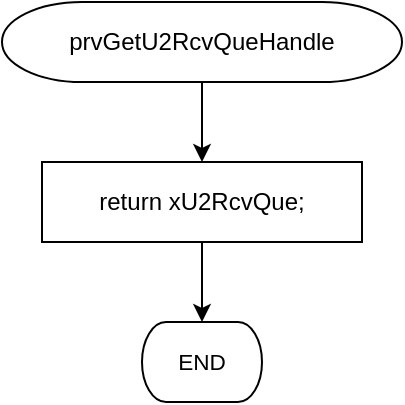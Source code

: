 <mxfile version="20.3.0" type="device" pages="10"><diagram id="DihmULHCBpicLScppFs8" name="prvGetU2RcvQueHandle"><mxGraphModel dx="1209" dy="844" grid="1" gridSize="10" guides="1" tooltips="1" connect="1" arrows="1" fold="1" page="1" pageScale="1" pageWidth="827" pageHeight="1169" math="0" shadow="0"><root><mxCell id="0"/><mxCell id="1" parent="0"/><UserObject label="&lt;div style=&quot;&quot;&gt;&lt;font style=&quot;direction: ltr; line-height: 120%; opacity: 1;&quot;&gt;prvGetU2RcvQueHandle&lt;br&gt;&lt;/font&gt;&lt;/div&gt;" tags="순서도" id="l3-aUZOKO3MtHcTNs_tE-1"><mxCell style="verticalAlign=middle;align=center;overflow=width;vsdxID=2;fillColor=#FFFFFF;gradientColor=none;shape=stencil(tVLLDsIgEPwajiQIMfFe638Qu22JCM2Ctv69kK0Rm9qDibeZndkXC1NV6PUATIoQ0V9gNE3smToyKY3rAU1MiKmaqar1CB36m2uIDzo7M7r6e64wUZ4UOUWKB9GdIH4irzWu8B42vRrPScNFXZzN+5mvl3qJXE8mcPRRR+Pdh2Y1dsBTE95a3c0TkBRGgKEIb6wg1/r+ssCXd/vLCgm8z9caa+n6pb48dwrRV1H1Ew==);strokeColor=#000000;spacingTop=-1;spacingBottom=-1;spacingLeft=-1;spacingRight=-1;points=[[0.5,1,0],[0.5,0,0],[0,0.5,0],[1,0.5,0]];labelBackgroundColor=none;rounded=0;html=1;whiteSpace=wrap;strokeWidth=1;fontStyle=0" vertex="1" parent="1"><mxGeometry x="320" y="230" width="200" height="40" as="geometry"/></mxCell></UserObject><mxCell id="l3-aUZOKO3MtHcTNs_tE-2" value="return xU2RcvQue;" style="rounded=0;whiteSpace=wrap;html=1;strokeWidth=1;fontStyle=0;fillColor=none;strokeColor=#000000;" vertex="1" parent="1"><mxGeometry x="340" y="310" width="160" height="40" as="geometry"/></mxCell><UserObject label="&lt;div style=&quot;font-size: 1px&quot;&gt;&lt;font style=&quot;font-size:11.29px;font-family:Arial;color:#000000;direction:ltr;letter-spacing:0px;line-height:120%;opacity:1&quot;&gt;END&lt;br&gt;&lt;/font&gt;&lt;/div&gt;" tags="순서도" id="l3-aUZOKO3MtHcTNs_tE-3"><mxCell style="verticalAlign=middle;align=center;overflow=width;vsdxID=77;fillColor=#FFFFFF;gradientColor=none;shape=stencil(tVLLDsIgEPwajiQIMfFe638Qu22JCM2Ctv69kK0Rm9qDibeZndkXC1NV6PUATIoQ0V9gNE3smToyKY3rAU1MiKmaqar1CB36m2uIDzo7M7r6e64wUZ4UOUWKB9GdIH4irzWu8B42vRrPScNFXZzN+5mvl3qJXE8mcPRRR+Pdh2Y1dsBTE95a3c0TkBRGgKEIb6wg1/r+ssCXd/vLCgm8z9caa+n6pb48dwrRV1H1Ew==);strokeColor=#000000;spacingTop=-1;spacingBottom=-1;spacingLeft=-1;spacingRight=-1;points=[[0.5,1,0],[0.5,0,0],[0,0.5,0],[1,0.5,0]];labelBackgroundColor=none;rounded=0;html=1;whiteSpace=wrap;strokeWidth=1;fontStyle=0" vertex="1" parent="1"><mxGeometry x="390" y="390" width="60" height="40" as="geometry"/></mxCell></UserObject><mxCell id="l3-aUZOKO3MtHcTNs_tE-4" value="" style="endArrow=classic;html=1;rounded=0;exitX=0.5;exitY=1;exitDx=0;exitDy=0;exitPerimeter=0;entryX=0.5;entryY=0;entryDx=0;entryDy=0;" edge="1" parent="1" source="l3-aUZOKO3MtHcTNs_tE-1" target="l3-aUZOKO3MtHcTNs_tE-2"><mxGeometry width="50" height="50" relative="1" as="geometry"><mxPoint x="420" y="280" as="sourcePoint"/><mxPoint x="420" y="310" as="targetPoint"/></mxGeometry></mxCell><mxCell id="l3-aUZOKO3MtHcTNs_tE-5" value="" style="endArrow=classic;html=1;rounded=0;exitX=0.5;exitY=1;exitDx=0;exitDy=0;entryX=0.5;entryY=0;entryDx=0;entryDy=0;entryPerimeter=0;" edge="1" parent="1" source="l3-aUZOKO3MtHcTNs_tE-2" target="l3-aUZOKO3MtHcTNs_tE-3"><mxGeometry width="50" height="50" relative="1" as="geometry"><mxPoint x="420" y="350" as="sourcePoint"/><mxPoint x="400" y="390" as="targetPoint"/></mxGeometry></mxCell></root></mxGraphModel></diagram><diagram name="prvGetU2SndQueHandle" id="IRgH5m8UBb4Hn2koepXe"><mxGraphModel dx="1209" dy="844" grid="1" gridSize="10" guides="1" tooltips="1" connect="1" arrows="1" fold="1" page="1" pageScale="1" pageWidth="827" pageHeight="1169" math="0" shadow="0"><root><mxCell id="Eu6Lrwahvgs-22QtGga5-0"/><mxCell id="Eu6Lrwahvgs-22QtGga5-1" parent="Eu6Lrwahvgs-22QtGga5-0"/><UserObject label="&lt;div style=&quot;&quot;&gt;&lt;font style=&quot;direction: ltr; line-height: 120%; opacity: 1;&quot;&gt;prvGetU2SndQueHandle&lt;br&gt;&lt;/font&gt;&lt;/div&gt;" tags="순서도" id="Eu6Lrwahvgs-22QtGga5-2"><mxCell style="verticalAlign=middle;align=center;overflow=width;vsdxID=2;fillColor=#FFFFFF;gradientColor=none;shape=stencil(tVLLDsIgEPwajiQIMfFe638Qu22JCM2Ctv69kK0Rm9qDibeZndkXC1NV6PUATIoQ0V9gNE3smToyKY3rAU1MiKmaqar1CB36m2uIDzo7M7r6e64wUZ4UOUWKB9GdIH4irzWu8B42vRrPScNFXZzN+5mvl3qJXE8mcPRRR+Pdh2Y1dsBTE95a3c0TkBRGgKEIb6wg1/r+ssCXd/vLCgm8z9caa+n6pb48dwrRV1H1Ew==);strokeColor=#000000;spacingTop=-1;spacingBottom=-1;spacingLeft=-1;spacingRight=-1;points=[[0.5,1,0],[0.5,0,0],[0,0.5,0],[1,0.5,0]];labelBackgroundColor=none;rounded=0;html=1;whiteSpace=wrap;strokeWidth=1;fontStyle=0" vertex="1" parent="Eu6Lrwahvgs-22QtGga5-1"><mxGeometry x="320" y="230" width="200" height="40" as="geometry"/></mxCell></UserObject><mxCell id="Eu6Lrwahvgs-22QtGga5-3" value="return xU2SndQue;" style="rounded=0;whiteSpace=wrap;html=1;strokeWidth=1;fontStyle=0;fillColor=none;strokeColor=#000000;" vertex="1" parent="Eu6Lrwahvgs-22QtGga5-1"><mxGeometry x="340" y="310" width="160" height="40" as="geometry"/></mxCell><UserObject label="&lt;div style=&quot;font-size: 1px&quot;&gt;&lt;font style=&quot;font-size:11.29px;font-family:Arial;color:#000000;direction:ltr;letter-spacing:0px;line-height:120%;opacity:1&quot;&gt;END&lt;br&gt;&lt;/font&gt;&lt;/div&gt;" tags="순서도" id="Eu6Lrwahvgs-22QtGga5-4"><mxCell style="verticalAlign=middle;align=center;overflow=width;vsdxID=77;fillColor=#FFFFFF;gradientColor=none;shape=stencil(tVLLDsIgEPwajiQIMfFe638Qu22JCM2Ctv69kK0Rm9qDibeZndkXC1NV6PUATIoQ0V9gNE3smToyKY3rAU1MiKmaqar1CB36m2uIDzo7M7r6e64wUZ4UOUWKB9GdIH4irzWu8B42vRrPScNFXZzN+5mvl3qJXE8mcPRRR+Pdh2Y1dsBTE95a3c0TkBRGgKEIb6wg1/r+ssCXd/vLCgm8z9caa+n6pb48dwrRV1H1Ew==);strokeColor=#000000;spacingTop=-1;spacingBottom=-1;spacingLeft=-1;spacingRight=-1;points=[[0.5,1,0],[0.5,0,0],[0,0.5,0],[1,0.5,0]];labelBackgroundColor=none;rounded=0;html=1;whiteSpace=wrap;strokeWidth=1;fontStyle=0" vertex="1" parent="Eu6Lrwahvgs-22QtGga5-1"><mxGeometry x="390" y="390" width="60" height="40" as="geometry"/></mxCell></UserObject><mxCell id="Eu6Lrwahvgs-22QtGga5-5" value="" style="endArrow=classic;html=1;rounded=0;exitX=0.5;exitY=1;exitDx=0;exitDy=0;exitPerimeter=0;entryX=0.5;entryY=0;entryDx=0;entryDy=0;" edge="1" parent="Eu6Lrwahvgs-22QtGga5-1" source="Eu6Lrwahvgs-22QtGga5-2" target="Eu6Lrwahvgs-22QtGga5-3"><mxGeometry width="50" height="50" relative="1" as="geometry"><mxPoint x="420" y="280" as="sourcePoint"/><mxPoint x="420" y="310" as="targetPoint"/></mxGeometry></mxCell><mxCell id="Eu6Lrwahvgs-22QtGga5-6" value="" style="endArrow=classic;html=1;rounded=0;exitX=0.5;exitY=1;exitDx=0;exitDy=0;entryX=0.5;entryY=0;entryDx=0;entryDy=0;entryPerimeter=0;" edge="1" parent="Eu6Lrwahvgs-22QtGga5-1" source="Eu6Lrwahvgs-22QtGga5-3" target="Eu6Lrwahvgs-22QtGga5-4"><mxGeometry width="50" height="50" relative="1" as="geometry"><mxPoint x="420" y="350" as="sourcePoint"/><mxPoint x="400" y="390" as="targetPoint"/></mxGeometry></mxCell></root></mxGraphModel></diagram><diagram id="S1X2BxjfVTaVpkGdLv_g" name="UART2_Receive_IT_DMA"><mxGraphModel dx="1209" dy="844" grid="1" gridSize="10" guides="1" tooltips="1" connect="1" arrows="1" fold="1" page="1" pageScale="1" pageWidth="827" pageHeight="1169" math="0" shadow="0"><root><mxCell id="0"/><mxCell id="1" parent="0"/><UserObject label="&lt;div style=&quot;&quot;&gt;&lt;font style=&quot;direction: ltr; line-height: 120%; opacity: 1;&quot;&gt;UART2_Receive_IT_DMA&lt;br&gt;&lt;/font&gt;&lt;/div&gt;" tags="순서도" id="cduQFyLM5Npc-wo5JRjx-1"><mxCell style="verticalAlign=middle;align=center;overflow=width;vsdxID=2;fillColor=#FFFFFF;gradientColor=none;shape=stencil(tVLLDsIgEPwajiQIMfFe638Qu22JCM2Ctv69kK0Rm9qDibeZndkXC1NV6PUATIoQ0V9gNE3smToyKY3rAU1MiKmaqar1CB36m2uIDzo7M7r6e64wUZ4UOUWKB9GdIH4irzWu8B42vRrPScNFXZzN+5mvl3qJXE8mcPRRR+Pdh2Y1dsBTE95a3c0TkBRGgKEIb6wg1/r+ssCXd/vLCgm8z9caa+n6pb48dwrRV1H1Ew==);strokeColor=#000000;spacingTop=-1;spacingBottom=-1;spacingLeft=-1;spacingRight=-1;points=[[0.5,1,0],[0.5,0,0],[0,0.5,0],[1,0.5,0]];labelBackgroundColor=none;rounded=0;html=1;whiteSpace=wrap;strokeWidth=1;fontStyle=0" vertex="1" parent="1"><mxGeometry x="400" y="340" width="200" height="40" as="geometry"/></mxCell></UserObject><mxCell id="cduQFyLM5Npc-wo5JRjx-2" value="return HAL_UART_Receive_DMA(&amp;amp;huart2, aucDMA_U2Rx, dMax_U2_Size);" style="rounded=0;whiteSpace=wrap;html=1;strokeWidth=1;fontStyle=0;fillColor=none;strokeColor=#000000;" vertex="1" parent="1"><mxGeometry x="340" y="420" width="320" height="60" as="geometry"/></mxCell><UserObject label="&lt;div style=&quot;font-size: 1px&quot;&gt;&lt;font style=&quot;font-size:11.29px;font-family:Arial;color:#000000;direction:ltr;letter-spacing:0px;line-height:120%;opacity:1&quot;&gt;END&lt;br&gt;&lt;/font&gt;&lt;/div&gt;" tags="순서도" id="cduQFyLM5Npc-wo5JRjx-3"><mxCell style="verticalAlign=middle;align=center;overflow=width;vsdxID=77;fillColor=#FFFFFF;gradientColor=none;shape=stencil(tVLLDsIgEPwajiQIMfFe638Qu22JCM2Ctv69kK0Rm9qDibeZndkXC1NV6PUATIoQ0V9gNE3smToyKY3rAU1MiKmaqar1CB36m2uIDzo7M7r6e64wUZ4UOUWKB9GdIH4irzWu8B42vRrPScNFXZzN+5mvl3qJXE8mcPRRR+Pdh2Y1dsBTE95a3c0TkBRGgKEIb6wg1/r+ssCXd/vLCgm8z9caa+n6pb48dwrRV1H1Ew==);strokeColor=#000000;spacingTop=-1;spacingBottom=-1;spacingLeft=-1;spacingRight=-1;points=[[0.5,1,0],[0.5,0,0],[0,0.5,0],[1,0.5,0]];labelBackgroundColor=none;rounded=0;html=1;whiteSpace=wrap;strokeWidth=1;fontStyle=0" vertex="1" parent="1"><mxGeometry x="470" y="530" width="60" height="40" as="geometry"/></mxCell></UserObject><mxCell id="cduQFyLM5Npc-wo5JRjx-4" value="" style="endArrow=classic;html=1;rounded=0;exitX=0.5;exitY=1;exitDx=0;exitDy=0;exitPerimeter=0;entryX=0.5;entryY=0;entryDx=0;entryDy=0;" edge="1" parent="1" source="cduQFyLM5Npc-wo5JRjx-1" target="cduQFyLM5Npc-wo5JRjx-2"><mxGeometry width="50" height="50" relative="1" as="geometry"><mxPoint x="500" y="390" as="sourcePoint"/><mxPoint x="500" y="420" as="targetPoint"/></mxGeometry></mxCell><mxCell id="cduQFyLM5Npc-wo5JRjx-5" value="" style="endArrow=classic;html=1;rounded=0;exitX=0.5;exitY=1;exitDx=0;exitDy=0;entryX=0.5;entryY=0;entryDx=0;entryDy=0;entryPerimeter=0;" edge="1" parent="1" source="cduQFyLM5Npc-wo5JRjx-2" target="cduQFyLM5Npc-wo5JRjx-3"><mxGeometry width="50" height="50" relative="1" as="geometry"><mxPoint x="500" y="480" as="sourcePoint"/><mxPoint x="480" y="520" as="targetPoint"/></mxGeometry></mxCell></root></mxGraphModel></diagram><diagram id="gvCOYxCAyaNugiXB1Jka" name="vU2_Rcv_QueInit"><mxGraphModel dx="1209" dy="844" grid="1" gridSize="10" guides="1" tooltips="1" connect="1" arrows="1" fold="1" page="1" pageScale="1" pageWidth="827" pageHeight="1169" math="0" shadow="0"><root><mxCell id="0"/><mxCell id="1" parent="0"/><UserObject label="&lt;div style=&quot;&quot;&gt;&lt;font style=&quot;direction: ltr; line-height: 120%; opacity: 1;&quot;&gt;vU2_Rcv_QueInit&lt;br&gt;&lt;/font&gt;&lt;/div&gt;" tags="순서도" id="nDrqqneNuKLgjhNRoHFY-1"><mxCell style="verticalAlign=middle;align=center;overflow=width;vsdxID=2;fillColor=#FFFFFF;gradientColor=none;shape=stencil(tVLLDsIgEPwajiQIMfFe638Qu22JCM2Ctv69kK0Rm9qDibeZndkXC1NV6PUATIoQ0V9gNE3smToyKY3rAU1MiKmaqar1CB36m2uIDzo7M7r6e64wUZ4UOUWKB9GdIH4irzWu8B42vRrPScNFXZzN+5mvl3qJXE8mcPRRR+Pdh2Y1dsBTE95a3c0TkBRGgKEIb6wg1/r+ssCXd/vLCgm8z9caa+n6pb48dwrRV1H1Ew==);strokeColor=#000000;spacingTop=-1;spacingBottom=-1;spacingLeft=-1;spacingRight=-1;points=[[0.5,1,0],[0.5,0,0],[0,0.5,0],[1,0.5,0]];labelBackgroundColor=none;rounded=0;html=1;whiteSpace=wrap;strokeWidth=1;fontStyle=0" vertex="1" parent="1"><mxGeometry x="410" y="250" width="160" height="40" as="geometry"/></mxCell></UserObject><mxCell id="nDrqqneNuKLgjhNRoHFY-2" value="portBaseType xStatus;" style="rounded=0;whiteSpace=wrap;html=1;strokeWidth=1;fontStyle=0;fillColor=#FFFFFF;strokeColor=#000000;" vertex="1" parent="1"><mxGeometry x="430" y="330" width="120" height="40" as="geometry"/></mxCell><mxCell id="nDrqqneNuKLgjhNRoHFY-3" value="xStatus = xQueueCreate(&#10;acU2RcvQueueBuffer,&#10;U2RcvQUEUE_BUFFER_LEN,&#10;U2RcvQUEUE_LENGTH,&#10;U2RcvQUEUE_ITEM_SIZE,&#10;&amp;xU2RcvQue);" style="rounded=0;whiteSpace=wrap;html=1;strokeWidth=1;fontStyle=0;fillColor=none;strokeColor=#000000;" vertex="1" parent="1"><mxGeometry x="390" y="410" width="200" height="100" as="geometry"/></mxCell><mxCell id="nDrqqneNuKLgjhNRoHFY-4" value="configQUEUE_REGISTRY_SIZE &gt; 0 ?" style="rhombus;whiteSpace=wrap;html=1;fillColor=#FFFFFF;strokeColor=#000000;strokeWidth=1;fontStyle=0;" vertex="1" parent="1"><mxGeometry x="360" y="550" width="260" height="80" as="geometry"/></mxCell><mxCell id="nDrqqneNuKLgjhNRoHFY-5" value="vQueueAddToRegistry(&lt;br&gt;xU2RcvQue,&quot;USART2 Receive&quot;);" style="rounded=0;whiteSpace=wrap;html=1;strokeWidth=1;fontStyle=0;fillColor=none;strokeColor=#000000;" vertex="1" parent="1"><mxGeometry x="670" y="630" width="190" height="60" as="geometry"/></mxCell><mxCell id="nDrqqneNuKLgjhNRoHFY-6" value="xStatus != pdPASS ?" style="rhombus;whiteSpace=wrap;html=1;fillColor=#FFFFFF;strokeColor=#000000;strokeWidth=1;fontStyle=0;" vertex="1" parent="1"><mxGeometry x="410" y="700" width="160" height="60" as="geometry"/></mxCell><mxCell id="nDrqqneNuKLgjhNRoHFY-7" value="DBG_PRINTF_ERROR(&#10;&quot;Error vU2_Rcv_QueInit \r\n&quot;);" style="rounded=0;whiteSpace=wrap;html=1;strokeWidth=1;fontStyle=0;fillColor=none;strokeColor=#000000;" vertex="1" parent="1"><mxGeometry x="200" y="780" width="160" height="60" as="geometry"/></mxCell><UserObject label="&lt;div style=&quot;font-size: 1px&quot;&gt;&lt;font style=&quot;font-size:11.29px;font-family:Arial;color:#000000;direction:ltr;letter-spacing:0px;line-height:120%;opacity:1&quot;&gt;END&lt;br&gt;&lt;/font&gt;&lt;/div&gt;" tags="순서도" id="nDrqqneNuKLgjhNRoHFY-8"><mxCell style="verticalAlign=middle;align=center;overflow=width;vsdxID=77;fillColor=#FFFFFF;gradientColor=none;shape=stencil(tVLLDsIgEPwajiQIMfFe638Qu22JCM2Ctv69kK0Rm9qDibeZndkXC1NV6PUATIoQ0V9gNE3smToyKY3rAU1MiKmaqar1CB36m2uIDzo7M7r6e64wUZ4UOUWKB9GdIH4irzWu8B42vRrPScNFXZzN+5mvl3qJXE8mcPRRR+Pdh2Y1dsBTE95a3c0TkBRGgKEIb6wg1/r+ssCXd/vLCgm8z9caa+n6pb48dwrRV1H1Ew==);strokeColor=#000000;spacingTop=-1;spacingBottom=-1;spacingLeft=-1;spacingRight=-1;points=[[0.5,1,0],[0.5,0,0],[0,0.5,0],[1,0.5,0]];labelBackgroundColor=none;rounded=0;html=1;whiteSpace=wrap;strokeWidth=1;fontStyle=0" vertex="1" parent="1"><mxGeometry x="460" y="860" width="60" height="40" as="geometry"/></mxCell></UserObject><mxCell id="nDrqqneNuKLgjhNRoHFY-9" value="" style="endArrow=classic;html=1;rounded=0;exitX=0.5;exitY=1;exitDx=0;exitDy=0;exitPerimeter=0;entryX=0.5;entryY=0;entryDx=0;entryDy=0;" edge="1" parent="1" source="nDrqqneNuKLgjhNRoHFY-1" target="nDrqqneNuKLgjhNRoHFY-2"><mxGeometry width="50" height="50" relative="1" as="geometry"><mxPoint x="490" y="300" as="sourcePoint"/><mxPoint x="490" y="330" as="targetPoint"/></mxGeometry></mxCell><mxCell id="nDrqqneNuKLgjhNRoHFY-10" value="" style="endArrow=classic;html=1;rounded=0;exitX=0.5;exitY=1;exitDx=0;exitDy=0;entryX=0.5;entryY=0;entryDx=0;entryDy=0;" edge="1" parent="1" source="nDrqqneNuKLgjhNRoHFY-2" target="nDrqqneNuKLgjhNRoHFY-3"><mxGeometry width="50" height="50" relative="1" as="geometry"><mxPoint x="490" y="370" as="sourcePoint"/><mxPoint x="490" y="410" as="targetPoint"/></mxGeometry></mxCell><mxCell id="nDrqqneNuKLgjhNRoHFY-11" value="" style="endArrow=classic;html=1;rounded=0;exitX=0.5;exitY=1;exitDx=0;exitDy=0;entryX=0.5;entryY=0;entryDx=0;entryDy=0;" edge="1" parent="1" source="nDrqqneNuKLgjhNRoHFY-3" target="nDrqqneNuKLgjhNRoHFY-4"><mxGeometry width="50" height="50" relative="1" as="geometry"><mxPoint x="490" y="510" as="sourcePoint"/><mxPoint x="490" y="550" as="targetPoint"/></mxGeometry></mxCell><mxCell id="nDrqqneNuKLgjhNRoHFY-12" value="Yes" style="endArrow=classic;html=1;rounded=0;exitX=1;exitY=0.5;exitDx=0;exitDy=0;entryX=0.5;entryY=0;entryDx=0;entryDy=0;" edge="1" parent="1" source="nDrqqneNuKLgjhNRoHFY-4" target="nDrqqneNuKLgjhNRoHFY-5"><mxGeometry width="50" height="50" relative="1" as="geometry"><mxPoint x="490" y="610" as="sourcePoint"/><mxPoint x="490" y="650" as="targetPoint"/><Array as="points"><mxPoint x="765" y="590"/></Array></mxGeometry></mxCell><mxCell id="nDrqqneNuKLgjhNRoHFY-13" value="No" style="endArrow=classic;html=1;rounded=0;exitX=0.5;exitY=1;exitDx=0;exitDy=0;entryX=0.5;entryY=0;entryDx=0;entryDy=0;" edge="1" parent="1" source="nDrqqneNuKLgjhNRoHFY-4" target="nDrqqneNuKLgjhNRoHFY-6"><mxGeometry width="50" height="50" relative="1" as="geometry"><mxPoint x="490" y="610" as="sourcePoint"/><mxPoint x="490" y="750" as="targetPoint"/></mxGeometry></mxCell><mxCell id="nDrqqneNuKLgjhNRoHFY-14" value="" style="endArrow=classic;html=1;rounded=0;exitX=0.5;exitY=1;exitDx=0;exitDy=0;entryX=1;entryY=0.5;entryDx=0;entryDy=0;" edge="1" parent="1" source="nDrqqneNuKLgjhNRoHFY-5" target="nDrqqneNuKLgjhNRoHFY-6"><mxGeometry width="50" height="50" relative="1" as="geometry"><mxPoint x="490" y="710" as="sourcePoint"/><mxPoint x="490" y="750" as="targetPoint"/><Array as="points"><mxPoint x="765" y="730"/></Array></mxGeometry></mxCell><mxCell id="nDrqqneNuKLgjhNRoHFY-15" value="Yes" style="endArrow=classic;html=1;rounded=0;exitX=0;exitY=0.5;exitDx=0;exitDy=0;entryX=0.5;entryY=0;entryDx=0;entryDy=0;" edge="1" parent="1" source="nDrqqneNuKLgjhNRoHFY-6" target="nDrqqneNuKLgjhNRoHFY-7"><mxGeometry width="50" height="50" relative="1" as="geometry"><mxPoint x="430" y="780" as="sourcePoint"/><mxPoint x="430" y="880" as="targetPoint"/><Array as="points"><mxPoint x="280" y="730"/><mxPoint x="280" y="780"/></Array></mxGeometry></mxCell><mxCell id="nDrqqneNuKLgjhNRoHFY-16" value="No" style="endArrow=classic;html=1;rounded=0;exitX=0.5;exitY=1;exitDx=0;exitDy=0;entryX=0.5;entryY=0;entryDx=0;entryDy=0;" edge="1" parent="1" source="nDrqqneNuKLgjhNRoHFY-6" target="nDrqqneNuKLgjhNRoHFY-8"><mxGeometry width="50" height="50" relative="1" as="geometry"><mxPoint x="490" y="810" as="sourcePoint"/><mxPoint x="490" y="950" as="targetPoint"/></mxGeometry></mxCell><mxCell id="nDrqqneNuKLgjhNRoHFY-17" value="" style="endArrow=classic;html=1;rounded=0;exitX=0.5;exitY=1;exitDx=0;exitDy=0;entryX=0;entryY=0.5;entryDx=0;entryDy=0;entryPerimeter=0;" edge="1" parent="1" source="nDrqqneNuKLgjhNRoHFY-7" target="nDrqqneNuKLgjhNRoHFY-8"><mxGeometry width="50" height="50" relative="1" as="geometry"><mxPoint x="350" y="910" as="sourcePoint"/><mxPoint x="490" y="950" as="targetPoint"/><Array as="points"><mxPoint x="280" y="880"/></Array></mxGeometry></mxCell></root></mxGraphModel></diagram><diagram name="vU2_Rcv_QueInit의 복사본" id="55iOLrytBtZ7t4TCHVM4"><mxGraphModel dx="1209" dy="844" grid="1" gridSize="10" guides="1" tooltips="1" connect="1" arrows="1" fold="1" page="1" pageScale="1" pageWidth="827" pageHeight="1169" math="0" shadow="0"><root><mxCell id="sXpn7IKjmZjyMMfGbjPK-0"/><mxCell id="sXpn7IKjmZjyMMfGbjPK-1" parent="sXpn7IKjmZjyMMfGbjPK-0"/><UserObject label="&lt;div style=&quot;&quot;&gt;&lt;font style=&quot;direction: ltr; line-height: 120%; opacity: 1;&quot;&gt;vU2_Snd_QueInit&lt;br&gt;&lt;/font&gt;&lt;/div&gt;" tags="순서도" id="sXpn7IKjmZjyMMfGbjPK-2"><mxCell style="verticalAlign=middle;align=center;overflow=width;vsdxID=2;fillColor=#FFFFFF;gradientColor=none;shape=stencil(tVLLDsIgEPwajiQIMfFe638Qu22JCM2Ctv69kK0Rm9qDibeZndkXC1NV6PUATIoQ0V9gNE3smToyKY3rAU1MiKmaqar1CB36m2uIDzo7M7r6e64wUZ4UOUWKB9GdIH4irzWu8B42vRrPScNFXZzN+5mvl3qJXE8mcPRRR+Pdh2Y1dsBTE95a3c0TkBRGgKEIb6wg1/r+ssCXd/vLCgm8z9caa+n6pb48dwrRV1H1Ew==);strokeColor=#000000;spacingTop=-1;spacingBottom=-1;spacingLeft=-1;spacingRight=-1;points=[[0.5,1,0],[0.5,0,0],[0,0.5,0],[1,0.5,0]];labelBackgroundColor=none;rounded=0;html=1;whiteSpace=wrap;strokeWidth=1;fontStyle=0" vertex="1" parent="sXpn7IKjmZjyMMfGbjPK-1"><mxGeometry x="410" y="250" width="160" height="40" as="geometry"/></mxCell></UserObject><mxCell id="sXpn7IKjmZjyMMfGbjPK-3" value="portBaseType xStatus;" style="rounded=0;whiteSpace=wrap;html=1;strokeWidth=1;fontStyle=0;fillColor=#FFFFFF;strokeColor=#000000;" vertex="1" parent="sXpn7IKjmZjyMMfGbjPK-1"><mxGeometry x="430" y="330" width="120" height="40" as="geometry"/></mxCell><mxCell id="sXpn7IKjmZjyMMfGbjPK-4" value="xStatus = xQueueCreate(&lt;br&gt;acU2SndQueueBuffer, U2SndQUEUE_BUFFER_LEN, U2SndQUEUE_LENGTH, U2SndQUEUE_ITEM_SIZE, &amp;amp;xU2SndQue);" style="rounded=0;whiteSpace=wrap;html=1;strokeWidth=1;fontStyle=0;fillColor=none;strokeColor=#000000;" vertex="1" parent="sXpn7IKjmZjyMMfGbjPK-1"><mxGeometry x="390" y="410" width="200" height="100" as="geometry"/></mxCell><mxCell id="sXpn7IKjmZjyMMfGbjPK-5" value="configQUEUE_REGISTRY_SIZE &gt; 0 ?" style="rhombus;whiteSpace=wrap;html=1;fillColor=#FFFFFF;strokeColor=#000000;strokeWidth=1;fontStyle=0;" vertex="1" parent="sXpn7IKjmZjyMMfGbjPK-1"><mxGeometry x="360" y="550" width="260" height="80" as="geometry"/></mxCell><mxCell id="sXpn7IKjmZjyMMfGbjPK-6" value="vQueueAddToRegistry&lt;br&gt;(xU2SndQue, &quot;USART2 Send&quot;);" style="rounded=0;whiteSpace=wrap;html=1;strokeWidth=1;fontStyle=0;fillColor=none;strokeColor=#000000;" vertex="1" parent="sXpn7IKjmZjyMMfGbjPK-1"><mxGeometry x="650" y="630" width="230" height="60" as="geometry"/></mxCell><mxCell id="sXpn7IKjmZjyMMfGbjPK-7" value="xStatus != pdPASS ?" style="rhombus;whiteSpace=wrap;html=1;fillColor=#FFFFFF;strokeColor=#000000;strokeWidth=1;fontStyle=0;" vertex="1" parent="sXpn7IKjmZjyMMfGbjPK-1"><mxGeometry x="410" y="700" width="160" height="60" as="geometry"/></mxCell><mxCell id="sXpn7IKjmZjyMMfGbjPK-8" value="DBG_PRINTF_ERROR(&lt;br&gt;&quot;Error vU2_Snd_QueInit\r\n&quot;);" style="rounded=0;whiteSpace=wrap;html=1;strokeWidth=1;fontStyle=0;fillColor=none;strokeColor=#000000;" vertex="1" parent="sXpn7IKjmZjyMMfGbjPK-1"><mxGeometry x="200" y="780" width="160" height="60" as="geometry"/></mxCell><UserObject label="&lt;div style=&quot;font-size: 1px&quot;&gt;&lt;font style=&quot;font-size:11.29px;font-family:Arial;color:#000000;direction:ltr;letter-spacing:0px;line-height:120%;opacity:1&quot;&gt;END&lt;br&gt;&lt;/font&gt;&lt;/div&gt;" tags="순서도" id="sXpn7IKjmZjyMMfGbjPK-9"><mxCell style="verticalAlign=middle;align=center;overflow=width;vsdxID=77;fillColor=#FFFFFF;gradientColor=none;shape=stencil(tVLLDsIgEPwajiQIMfFe638Qu22JCM2Ctv69kK0Rm9qDibeZndkXC1NV6PUATIoQ0V9gNE3smToyKY3rAU1MiKmaqar1CB36m2uIDzo7M7r6e64wUZ4UOUWKB9GdIH4irzWu8B42vRrPScNFXZzN+5mvl3qJXE8mcPRRR+Pdh2Y1dsBTE95a3c0TkBRGgKEIb6wg1/r+ssCXd/vLCgm8z9caa+n6pb48dwrRV1H1Ew==);strokeColor=#000000;spacingTop=-1;spacingBottom=-1;spacingLeft=-1;spacingRight=-1;points=[[0.5,1,0],[0.5,0,0],[0,0.5,0],[1,0.5,0]];labelBackgroundColor=none;rounded=0;html=1;whiteSpace=wrap;strokeWidth=1;fontStyle=0" vertex="1" parent="sXpn7IKjmZjyMMfGbjPK-1"><mxGeometry x="460" y="860" width="60" height="40" as="geometry"/></mxCell></UserObject><mxCell id="sXpn7IKjmZjyMMfGbjPK-10" value="" style="endArrow=classic;html=1;rounded=0;exitX=0.5;exitY=1;exitDx=0;exitDy=0;exitPerimeter=0;entryX=0.5;entryY=0;entryDx=0;entryDy=0;" edge="1" parent="sXpn7IKjmZjyMMfGbjPK-1" source="sXpn7IKjmZjyMMfGbjPK-2" target="sXpn7IKjmZjyMMfGbjPK-3"><mxGeometry width="50" height="50" relative="1" as="geometry"><mxPoint x="490" y="300" as="sourcePoint"/><mxPoint x="490" y="330" as="targetPoint"/></mxGeometry></mxCell><mxCell id="sXpn7IKjmZjyMMfGbjPK-11" value="" style="endArrow=classic;html=1;rounded=0;exitX=0.5;exitY=1;exitDx=0;exitDy=0;entryX=0.5;entryY=0;entryDx=0;entryDy=0;" edge="1" parent="sXpn7IKjmZjyMMfGbjPK-1" source="sXpn7IKjmZjyMMfGbjPK-3" target="sXpn7IKjmZjyMMfGbjPK-4"><mxGeometry width="50" height="50" relative="1" as="geometry"><mxPoint x="490" y="370" as="sourcePoint"/><mxPoint x="490" y="410" as="targetPoint"/></mxGeometry></mxCell><mxCell id="sXpn7IKjmZjyMMfGbjPK-12" value="" style="endArrow=classic;html=1;rounded=0;exitX=0.5;exitY=1;exitDx=0;exitDy=0;entryX=0.5;entryY=0;entryDx=0;entryDy=0;" edge="1" parent="sXpn7IKjmZjyMMfGbjPK-1" source="sXpn7IKjmZjyMMfGbjPK-4" target="sXpn7IKjmZjyMMfGbjPK-5"><mxGeometry width="50" height="50" relative="1" as="geometry"><mxPoint x="490" y="510" as="sourcePoint"/><mxPoint x="490" y="550" as="targetPoint"/></mxGeometry></mxCell><mxCell id="sXpn7IKjmZjyMMfGbjPK-13" value="Yes" style="endArrow=classic;html=1;rounded=0;exitX=1;exitY=0.5;exitDx=0;exitDy=0;entryX=0.5;entryY=0;entryDx=0;entryDy=0;" edge="1" parent="sXpn7IKjmZjyMMfGbjPK-1" source="sXpn7IKjmZjyMMfGbjPK-5" target="sXpn7IKjmZjyMMfGbjPK-6"><mxGeometry width="50" height="50" relative="1" as="geometry"><mxPoint x="490" y="610" as="sourcePoint"/><mxPoint x="490" y="650" as="targetPoint"/><Array as="points"><mxPoint x="765" y="590"/></Array></mxGeometry></mxCell><mxCell id="sXpn7IKjmZjyMMfGbjPK-14" value="No" style="endArrow=classic;html=1;rounded=0;exitX=0.5;exitY=1;exitDx=0;exitDy=0;entryX=0.5;entryY=0;entryDx=0;entryDy=0;" edge="1" parent="sXpn7IKjmZjyMMfGbjPK-1" source="sXpn7IKjmZjyMMfGbjPK-5" target="sXpn7IKjmZjyMMfGbjPK-7"><mxGeometry width="50" height="50" relative="1" as="geometry"><mxPoint x="490" y="610" as="sourcePoint"/><mxPoint x="490" y="750" as="targetPoint"/></mxGeometry></mxCell><mxCell id="sXpn7IKjmZjyMMfGbjPK-15" value="" style="endArrow=classic;html=1;rounded=0;exitX=0.5;exitY=1;exitDx=0;exitDy=0;entryX=1;entryY=0.5;entryDx=0;entryDy=0;" edge="1" parent="sXpn7IKjmZjyMMfGbjPK-1" source="sXpn7IKjmZjyMMfGbjPK-6" target="sXpn7IKjmZjyMMfGbjPK-7"><mxGeometry width="50" height="50" relative="1" as="geometry"><mxPoint x="490" y="710" as="sourcePoint"/><mxPoint x="490" y="750" as="targetPoint"/><Array as="points"><mxPoint x="765" y="730"/></Array></mxGeometry></mxCell><mxCell id="sXpn7IKjmZjyMMfGbjPK-16" value="Yes" style="endArrow=classic;html=1;rounded=0;exitX=0;exitY=0.5;exitDx=0;exitDy=0;entryX=0.5;entryY=0;entryDx=0;entryDy=0;" edge="1" parent="sXpn7IKjmZjyMMfGbjPK-1" source="sXpn7IKjmZjyMMfGbjPK-7" target="sXpn7IKjmZjyMMfGbjPK-8"><mxGeometry width="50" height="50" relative="1" as="geometry"><mxPoint x="430" y="780" as="sourcePoint"/><mxPoint x="430" y="880" as="targetPoint"/><Array as="points"><mxPoint x="280" y="730"/><mxPoint x="280" y="780"/></Array></mxGeometry></mxCell><mxCell id="sXpn7IKjmZjyMMfGbjPK-17" value="No" style="endArrow=classic;html=1;rounded=0;exitX=0.5;exitY=1;exitDx=0;exitDy=0;entryX=0.5;entryY=0;entryDx=0;entryDy=0;" edge="1" parent="sXpn7IKjmZjyMMfGbjPK-1" source="sXpn7IKjmZjyMMfGbjPK-7" target="sXpn7IKjmZjyMMfGbjPK-9"><mxGeometry width="50" height="50" relative="1" as="geometry"><mxPoint x="490" y="810" as="sourcePoint"/><mxPoint x="490" y="950" as="targetPoint"/></mxGeometry></mxCell><mxCell id="sXpn7IKjmZjyMMfGbjPK-18" value="" style="endArrow=classic;html=1;rounded=0;exitX=0.5;exitY=1;exitDx=0;exitDy=0;entryX=0;entryY=0.5;entryDx=0;entryDy=0;entryPerimeter=0;" edge="1" parent="sXpn7IKjmZjyMMfGbjPK-1" source="sXpn7IKjmZjyMMfGbjPK-8" target="sXpn7IKjmZjyMMfGbjPK-9"><mxGeometry width="50" height="50" relative="1" as="geometry"><mxPoint x="350" y="910" as="sourcePoint"/><mxPoint x="490" y="950" as="targetPoint"/><Array as="points"><mxPoint x="280" y="880"/></Array></mxGeometry></mxCell></root></mxGraphModel></diagram><diagram id="N4-sAqkfOj3dsfAZm3mB" name="vUSART2_Send"><mxGraphModel dx="1209" dy="844" grid="1" gridSize="10" guides="1" tooltips="1" connect="1" arrows="1" fold="1" page="1" pageScale="1" pageWidth="827" pageHeight="1169" math="0" shadow="0"><root><mxCell id="0"/><mxCell id="1" parent="0"/><UserObject label="&lt;div style=&quot;&quot;&gt;&lt;font style=&quot;direction: ltr; line-height: 120%; opacity: 1;&quot;&gt;vUSART2_Send&lt;br&gt;&lt;/font&gt;&lt;/div&gt;" tags="순서도" id="5GjOCB4BaIlZ1tl2ExRY-2"><mxCell style="verticalAlign=middle;align=center;overflow=width;vsdxID=2;fillColor=#FFFFFF;gradientColor=none;shape=stencil(tVLLDsIgEPwajiQIMfFe638Qu22JCM2Ctv69kK0Rm9qDibeZndkXC1NV6PUATIoQ0V9gNE3smToyKY3rAU1MiKmaqar1CB36m2uIDzo7M7r6e64wUZ4UOUWKB9GdIH4irzWu8B42vRrPScNFXZzN+5mvl3qJXE8mcPRRR+Pdh2Y1dsBTE95a3c0TkBRGgKEIb6wg1/r+ssCXd/vLCgm8z9caa+n6pb48dwrRV1H1Ew==);strokeColor=#000000;spacingTop=-1;spacingBottom=-1;spacingLeft=-1;spacingRight=-1;points=[[0.5,1,0],[0.5,0,0],[0,0.5,0],[1,0.5,0]];labelBackgroundColor=none;rounded=0;html=1;whiteSpace=wrap;strokeWidth=1;fontStyle=0" vertex="1" parent="1"><mxGeometry x="450" y="380" width="120" height="40" as="geometry"/></mxCell></UserObject><mxCell id="5GjOCB4BaIlZ1tl2ExRY-3" value="입력: aTxBuff, len" style="rounded=0;whiteSpace=wrap;html=1;strokeWidth=1;fontStyle=0;fillColor=#FFFFFF;strokeColor=#000000;" vertex="1" parent="1"><mxGeometry x="450" y="460" width="120" height="40" as="geometry"/></mxCell><mxCell id="5GjOCB4BaIlZ1tl2ExRY-4" value="ucGet_WDEN_Enable() != 0UL ?" style="rhombus;whiteSpace=wrap;html=1;fillColor=#FFFFFF;strokeColor=#000000;strokeWidth=1;fontStyle=0;" vertex="1" parent="1"><mxGeometry x="410" y="540" width="200" height="80" as="geometry"/></mxCell><mxCell id="5GjOCB4BaIlZ1tl2ExRY-5" value="HAL_UART_Transmit(&amp;huart2,&#10;aTxBuff, len, 1000) != HAL_OK ?" style="rhombus;whiteSpace=wrap;html=1;fillColor=#FFFFFF;strokeColor=#000000;strokeWidth=1;fontStyle=0;" vertex="1" parent="1"><mxGeometry x="400" y="680" width="220" height="100" as="geometry"/></mxCell><mxCell id="5GjOCB4BaIlZ1tl2ExRY-6" value="DBG_PRINTF_ERROR&#10;&quot;vUSART2_Send ERROR!!!&quot;" style="rounded=0;whiteSpace=wrap;html=1;strokeWidth=1;fontStyle=0;fillColor=#FFFFFF;strokeColor=#000000;" vertex="1" parent="1"><mxGeometry x="250" y="790" width="150" height="50" as="geometry"/></mxCell><mxCell id="5GjOCB4BaIlZ1tl2ExRY-7" value="DBG_PRINTF_INFO&#10;&quot;Err U2 [%d], [%d], [%d]&quot;&#10;ucGet_WDEN_Enable(),&#10;ucU2Send_enable,&#10;GetucOk_highlow()" style="rounded=0;whiteSpace=wrap;html=1;strokeWidth=1;fontStyle=0;fillColor=#FFFFFF;strokeColor=#000000;" vertex="1" parent="1"><mxGeometry x="680" y="685" width="160" height="90" as="geometry"/></mxCell><UserObject label="&lt;div style=&quot;font-size: 1px&quot;&gt;&lt;font style=&quot;font-size:11.29px;font-family:Arial;color:#000000;direction:ltr;letter-spacing:0px;line-height:120%;opacity:1&quot;&gt;END&lt;br&gt;&lt;/font&gt;&lt;/div&gt;" tags="순서도" id="5GjOCB4BaIlZ1tl2ExRY-8"><mxCell style="verticalAlign=middle;align=center;overflow=width;vsdxID=77;fillColor=#FFFFFF;gradientColor=none;shape=stencil(tVLLDsIgEPwajiQIMfFe638Qu22JCM2Ctv69kK0Rm9qDibeZndkXC1NV6PUATIoQ0V9gNE3smToyKY3rAU1MiKmaqar1CB36m2uIDzo7M7r6e64wUZ4UOUWKB9GdIH4irzWu8B42vRrPScNFXZzN+5mvl3qJXE8mcPRRR+Pdh2Y1dsBTE95a3c0TkBRGgKEIb6wg1/r+ssCXd/vLCgm8z9caa+n6pb48dwrRV1H1Ew==);strokeColor=#000000;spacingTop=-1;spacingBottom=-1;spacingLeft=-1;spacingRight=-1;points=[[0.5,1,0],[0.5,0,0],[0,0.5,0],[1,0.5,0]];labelBackgroundColor=none;rounded=0;html=1;whiteSpace=wrap;strokeWidth=1;fontStyle=0" vertex="1" parent="1"><mxGeometry x="480" y="900" width="60" height="40" as="geometry"/></mxCell></UserObject><mxCell id="5GjOCB4BaIlZ1tl2ExRY-9" value="" style="endArrow=classic;html=1;rounded=0;exitX=0.5;exitY=1;exitDx=0;exitDy=0;exitPerimeter=0;entryX=0.5;entryY=0;entryDx=0;entryDy=0;" edge="1" parent="1" source="5GjOCB4BaIlZ1tl2ExRY-2" target="5GjOCB4BaIlZ1tl2ExRY-3"><mxGeometry width="50" height="50" relative="1" as="geometry"/></mxCell><mxCell id="5GjOCB4BaIlZ1tl2ExRY-10" value="" style="endArrow=classic;html=1;rounded=0;exitX=0.5;exitY=1;exitDx=0;exitDy=0;entryX=0.5;entryY=0;entryDx=0;entryDy=0;" edge="1" parent="1" source="5GjOCB4BaIlZ1tl2ExRY-3" target="5GjOCB4BaIlZ1tl2ExRY-4"><mxGeometry width="50" height="50" relative="1" as="geometry"/></mxCell><mxCell id="5GjOCB4BaIlZ1tl2ExRY-11" value="Yes" style="endArrow=classic;html=1;rounded=0;exitX=0.5;exitY=1;exitDx=0;exitDy=0;entryX=0.5;entryY=0;entryDx=0;entryDy=0;" edge="1" parent="1" source="5GjOCB4BaIlZ1tl2ExRY-4" target="5GjOCB4BaIlZ1tl2ExRY-5"><mxGeometry width="50" height="50" relative="1" as="geometry"/></mxCell><mxCell id="5GjOCB4BaIlZ1tl2ExRY-12" value="No" style="endArrow=classic;html=1;rounded=0;exitX=1;exitY=0.5;exitDx=0;exitDy=0;entryX=0.5;entryY=0;entryDx=0;entryDy=0;" edge="1" parent="1" source="5GjOCB4BaIlZ1tl2ExRY-4" target="5GjOCB4BaIlZ1tl2ExRY-7"><mxGeometry width="50" height="50" relative="1" as="geometry"><Array as="points"><mxPoint x="760" y="580"/></Array></mxGeometry></mxCell><mxCell id="5GjOCB4BaIlZ1tl2ExRY-13" value="Yes" style="endArrow=classic;html=1;rounded=0;exitX=0;exitY=0.5;exitDx=0;exitDy=0;entryX=0.5;entryY=0;entryDx=0;entryDy=0;" edge="1" parent="1" source="5GjOCB4BaIlZ1tl2ExRY-5" target="5GjOCB4BaIlZ1tl2ExRY-6"><mxGeometry width="50" height="50" relative="1" as="geometry"><Array as="points"><mxPoint x="325" y="730"/></Array></mxGeometry></mxCell><mxCell id="5GjOCB4BaIlZ1tl2ExRY-14" value="No" style="endArrow=classic;html=1;rounded=0;exitX=0.5;exitY=1;exitDx=0;exitDy=0;entryX=0.5;entryY=0;entryDx=0;entryDy=0;entryPerimeter=0;" edge="1" parent="1" source="5GjOCB4BaIlZ1tl2ExRY-5" target="5GjOCB4BaIlZ1tl2ExRY-8"><mxGeometry width="50" height="50" relative="1" as="geometry"><Array as="points"><mxPoint x="510" y="820"/><mxPoint x="510" y="820"/></Array></mxGeometry></mxCell><mxCell id="5GjOCB4BaIlZ1tl2ExRY-15" value="" style="endArrow=classic;html=1;rounded=0;exitX=0.5;exitY=1;exitDx=0;exitDy=0;entryX=0;entryY=0.5;entryDx=0;entryDy=0;entryPerimeter=0;" edge="1" parent="1" source="5GjOCB4BaIlZ1tl2ExRY-6" target="5GjOCB4BaIlZ1tl2ExRY-8"><mxGeometry width="50" height="50" relative="1" as="geometry"><Array as="points"><mxPoint x="325" y="920"/></Array></mxGeometry></mxCell><mxCell id="5GjOCB4BaIlZ1tl2ExRY-16" value="" style="endArrow=classic;html=1;rounded=0;exitX=0.5;exitY=1;exitDx=0;exitDy=0;entryX=1;entryY=0.5;entryDx=0;entryDy=0;entryPerimeter=0;" edge="1" parent="1" source="5GjOCB4BaIlZ1tl2ExRY-7" target="5GjOCB4BaIlZ1tl2ExRY-8"><mxGeometry width="50" height="50" relative="1" as="geometry"><Array as="points"><mxPoint x="760" y="920"/></Array></mxGeometry></mxCell></root></mxGraphModel></diagram><diagram id="OWtciII-oh3fMdZ4vYN3" name="checkDataInput"><mxGraphModel dx="1209" dy="844" grid="1" gridSize="10" guides="1" tooltips="1" connect="1" arrows="1" fold="1" page="1" pageScale="1" pageWidth="827" pageHeight="1169" math="0" shadow="0"><root><mxCell id="0"/><mxCell id="1" parent="0"/><UserObject label="&lt;div style=&quot;&quot;&gt;&lt;font style=&quot;direction: ltr; line-height: 120%; opacity: 1;&quot;&gt;checkDataInput&lt;br&gt;&lt;/font&gt;&lt;/div&gt;" tags="순서도" id="z1MaQ73xPSW7qy8uUCEN-1"><mxCell style="verticalAlign=middle;align=center;overflow=width;vsdxID=2;fillColor=#FFFFFF;gradientColor=none;shape=stencil(tVLLDsIgEPwajiQIMfFe638Qu22JCM2Ctv69kK0Rm9qDibeZndkXC1NV6PUATIoQ0V9gNE3smToyKY3rAU1MiKmaqar1CB36m2uIDzo7M7r6e64wUZ4UOUWKB9GdIH4irzWu8B42vRrPScNFXZzN+5mvl3qJXE8mcPRRR+Pdh2Y1dsBTE95a3c0TkBRGgKEIb6wg1/r+ssCXd/vLCgm8z9caa+n6pb48dwrRV1H1Ew==);strokeColor=#000000;spacingTop=-1;spacingBottom=-1;spacingLeft=-1;spacingRight=-1;points=[[0.5,1,0],[0.5,0,0],[0,0.5,0],[1,0.5,0]];labelBackgroundColor=none;rounded=0;html=1;whiteSpace=wrap;strokeWidth=1;fontStyle=0" vertex="1" parent="1"><mxGeometry x="450" y="540" width="160" height="40" as="geometry"/></mxCell></UserObject><mxCell id="z1MaQ73xPSW7qy8uUCEN-2" value="inputData == 0x31U ?" style="rhombus;whiteSpace=wrap;html=1;fillColor=#FFFFFF;strokeColor=#000000;strokeWidth=1;fontStyle=0;" vertex="1" parent="1"><mxGeometry x="450" y="630" width="160" height="80" as="geometry"/></mxCell><mxCell id="z1MaQ73xPSW7qy8uUCEN-3" value="Process 0x31 Data:&#10;DataStatus.lastInputTime_0x31 = xTaskGetTickCount();&#10;DataStatus.dataMissingFlag_0x31 = 0;" style="rounded=0;whiteSpace=wrap;html=1;strokeWidth=1;fontStyle=0;fillColor=none;strokeColor=#000000;" vertex="1" parent="1"><mxGeometry x="80" y="625" width="220" height="90" as="geometry"/></mxCell><mxCell id="z1MaQ73xPSW7qy8uUCEN-4" value="inputData == 0x32U ?" style="rhombus;whiteSpace=wrap;html=1;fillColor=#FFFFFF;strokeColor=#000000;strokeWidth=1;fontStyle=0;" vertex="1" parent="1"><mxGeometry x="450" y="770" width="160" height="90" as="geometry"/></mxCell><mxCell id="z1MaQ73xPSW7qy8uUCEN-5" value="Process 0x32 Data:&#10;DataStatus.lastInputTime_0x32 = xTaskGetTickCount();&#10;DataStatus.dataMissingFlag_0x32 = 0;" style="rounded=0;whiteSpace=wrap;html=1;strokeWidth=1;fontStyle=0;fillColor=none;strokeColor=#000000;" vertex="1" parent="1"><mxGeometry x="280" y="920" width="220" height="80" as="geometry"/></mxCell><mxCell id="z1MaQ73xPSW7qy8uUCEN-6" value="// Do nothing" style="rounded=0;whiteSpace=wrap;html=1;strokeWidth=1;fontStyle=0;fillColor=none;strokeColor=#000000;" vertex="1" parent="1"><mxGeometry x="630" y="930" width="120" height="40" as="geometry"/></mxCell><UserObject label="&lt;div style=&quot;font-size: 1px&quot;&gt;&lt;font style=&quot;font-size:11.29px;font-family:Arial;color:#000000;direction:ltr;letter-spacing:0px;line-height:120%;opacity:1&quot;&gt;END&lt;br&gt;&lt;/font&gt;&lt;/div&gt;" tags="순서도" id="z1MaQ73xPSW7qy8uUCEN-7"><mxCell style="verticalAlign=middle;align=center;overflow=width;vsdxID=77;fillColor=#FFFFFF;gradientColor=none;shape=stencil(tVLLDsIgEPwajiQIMfFe638Qu22JCM2Ctv69kK0Rm9qDibeZndkXC1NV6PUATIoQ0V9gNE3smToyKY3rAU1MiKmaqar1CB36m2uIDzo7M7r6e64wUZ4UOUWKB9GdIH4irzWu8B42vRrPScNFXZzN+5mvl3qJXE8mcPRRR+Pdh2Y1dsBTE95a3c0TkBRGgKEIb6wg1/r+ssCXd/vLCgm8z9caa+n6pb48dwrRV1H1Ew==);strokeColor=#000000;spacingTop=-1;spacingBottom=-1;spacingLeft=-1;spacingRight=-1;points=[[0.5,1,0],[0.5,0,0],[0,0.5,0],[1,0.5,0]];labelBackgroundColor=none;rounded=0;html=1;whiteSpace=wrap;strokeWidth=1;fontStyle=0" vertex="1" parent="1"><mxGeometry x="500" y="1120" width="60" height="40" as="geometry"/></mxCell></UserObject><mxCell id="z1MaQ73xPSW7qy8uUCEN-8" value="" style="endArrow=classic;html=1;rounded=0;exitX=0.5;exitY=1;exitDx=0;exitDy=0;exitPerimeter=0;entryX=0.5;entryY=0;entryDx=0;entryDy=0;" edge="1" parent="1" source="z1MaQ73xPSW7qy8uUCEN-1" target="z1MaQ73xPSW7qy8uUCEN-2"><mxGeometry width="50" height="50" relative="1" as="geometry"><mxPoint x="530" y="600" as="sourcePoint"/><mxPoint x="530" y="630" as="targetPoint"/></mxGeometry></mxCell><mxCell id="z1MaQ73xPSW7qy8uUCEN-9" value="Yes" style="endArrow=classic;html=1;rounded=0;exitX=0;exitY=0.5;exitDx=0;exitDy=0;entryX=1;entryY=0.5;entryDx=0;entryDy=0;" edge="1" parent="1" source="z1MaQ73xPSW7qy8uUCEN-2" target="z1MaQ73xPSW7qy8uUCEN-3"><mxGeometry width="50" height="50" relative="1" as="geometry"><mxPoint x="470" y="660" as="sourcePoint"/><mxPoint x="470" y="770" as="targetPoint"/><Array as="points"><mxPoint x="430" y="670"/><mxPoint x="410" y="670"/></Array></mxGeometry></mxCell><mxCell id="z1MaQ73xPSW7qy8uUCEN-10" value="No" style="endArrow=classic;html=1;rounded=0;exitX=0.5;exitY=1;exitDx=0;exitDy=0;entryX=0.5;entryY=0;entryDx=0;entryDy=0;" edge="1" parent="1" source="z1MaQ73xPSW7qy8uUCEN-2" target="z1MaQ73xPSW7qy8uUCEN-4"><mxGeometry width="50" height="50" relative="1" as="geometry"><mxPoint x="530" y="690" as="sourcePoint"/><mxPoint x="530" y="850" as="targetPoint"/></mxGeometry></mxCell><mxCell id="z1MaQ73xPSW7qy8uUCEN-11" value="Yes" style="endArrow=classic;html=1;rounded=0;exitX=0;exitY=0.5;exitDx=0;exitDy=0;entryX=0.5;entryY=0;entryDx=0;entryDy=0;" edge="1" parent="1" source="z1MaQ73xPSW7qy8uUCEN-4" target="z1MaQ73xPSW7qy8uUCEN-5"><mxGeometry width="50" height="50" relative="1" as="geometry"><mxPoint x="470" y="880" as="sourcePoint"/><mxPoint x="470" y="990" as="targetPoint"/><Array as="points"><mxPoint x="390" y="815"/></Array></mxGeometry></mxCell><mxCell id="z1MaQ73xPSW7qy8uUCEN-12" value="No" style="endArrow=classic;html=1;rounded=0;exitX=1;exitY=0.5;exitDx=0;exitDy=0;entryX=0.5;entryY=0;entryDx=0;entryDy=0;" edge="1" parent="1" source="z1MaQ73xPSW7qy8uUCEN-4" target="z1MaQ73xPSW7qy8uUCEN-6"><mxGeometry width="50" height="50" relative="1" as="geometry"><mxPoint x="590" y="880" as="sourcePoint"/><mxPoint x="650" y="970" as="targetPoint"/><Array as="points"><mxPoint x="690" y="815"/><mxPoint x="690" y="900"/></Array></mxGeometry></mxCell><mxCell id="z1MaQ73xPSW7qy8uUCEN-13" value="" style="endArrow=classic;html=1;rounded=0;exitX=0.5;exitY=1;exitDx=0;exitDy=0;entryX=0;entryY=0.5;entryDx=0;entryDy=0;entryPerimeter=0;" edge="1" parent="1" source="z1MaQ73xPSW7qy8uUCEN-3" target="z1MaQ73xPSW7qy8uUCEN-7"><mxGeometry width="50" height="50" relative="1" as="geometry"><mxPoint x="390" y="810" as="sourcePoint"/><mxPoint x="530" y="1070" as="targetPoint"/><Array as="points"><mxPoint x="190" y="1140"/><mxPoint x="360" y="1140"/></Array></mxGeometry></mxCell><mxCell id="z1MaQ73xPSW7qy8uUCEN-14" value="" style="endArrow=classic;html=1;rounded=0;exitX=0.5;exitY=1;exitDx=0;exitDy=0;entryX=0;entryY=0.5;entryDx=0;entryDy=0;entryPerimeter=0;" edge="1" parent="1" source="z1MaQ73xPSW7qy8uUCEN-5" target="z1MaQ73xPSW7qy8uUCEN-7"><mxGeometry width="50" height="50" relative="1" as="geometry"><mxPoint x="390" y="1030" as="sourcePoint"/><mxPoint x="530" y="1070" as="targetPoint"/><Array as="points"><mxPoint x="390" y="1140"/></Array></mxGeometry></mxCell><mxCell id="z1MaQ73xPSW7qy8uUCEN-15" value="" style="endArrow=classic;html=1;rounded=0;exitX=0.5;exitY=1;exitDx=0;exitDy=0;entryX=1;entryY=0.5;entryDx=0;entryDy=0;entryPerimeter=0;" edge="1" parent="1" source="z1MaQ73xPSW7qy8uUCEN-6" target="z1MaQ73xPSW7qy8uUCEN-7"><mxGeometry width="50" height="50" relative="1" as="geometry"><mxPoint x="710" y="990" as="sourcePoint"/><mxPoint x="530" y="1070" as="targetPoint"/><Array as="points"><mxPoint x="690" y="1070"/><mxPoint x="690" y="1140"/></Array></mxGeometry></mxCell></root></mxGraphModel></diagram><diagram id="k8M1z5psP1JDSn5gQ1fS" name="vPoll_checkINData"><mxGraphModel dx="1209" dy="844" grid="1" gridSize="10" guides="1" tooltips="1" connect="1" arrows="1" fold="1" page="1" pageScale="1" pageWidth="827" pageHeight="1169" math="0" shadow="0"><root><mxCell id="0"/><mxCell id="1" parent="0"/><UserObject label="&lt;div style=&quot;&quot;&gt;&lt;font style=&quot;direction: ltr; line-height: 120%; opacity: 1;&quot;&gt;vPoll_checkINData&lt;br&gt;&lt;/font&gt;&lt;/div&gt;" tags="순서도" id="-EXW9OKFgpGLxKSl3inC-1"><mxCell style="verticalAlign=middle;align=center;overflow=width;vsdxID=2;fillColor=#FFFFFF;gradientColor=none;shape=stencil(tVLLDsIgEPwajiQIMfFe638Qu22JCM2Ctv69kK0Rm9qDibeZndkXC1NV6PUATIoQ0V9gNE3smToyKY3rAU1MiKmaqar1CB36m2uIDzo7M7r6e64wUZ4UOUWKB9GdIH4irzWu8B42vRrPScNFXZzN+5mvl3qJXE8mcPRRR+Pdh2Y1dsBTE95a3c0TkBRGgKEIb6wg1/r+ssCXd/vLCgm8z9caa+n6pb48dwrRV1H1Ew==);strokeColor=#000000;spacingTop=-1;spacingBottom=-1;spacingLeft=-1;spacingRight=-1;points=[[0.5,1,0],[0.5,0,0],[0,0.5,0],[1,0.5,0]];labelBackgroundColor=none;rounded=0;html=1;whiteSpace=wrap;strokeWidth=1;fontStyle=0" vertex="1" parent="1"><mxGeometry x="330" y="220" width="120" height="40" as="geometry"/></mxCell></UserObject><mxCell id="-EXW9OKFgpGLxKSl3inC-2" value="ucU2Send_enable == 1U ?" style="rhombus;whiteSpace=wrap;html=1;fillColor=#FFFFFF;strokeColor=#000000;strokeWidth=1;fontStyle=0;" vertex="1" parent="1"><mxGeometry x="300" y="300" width="180" height="60" as="geometry"/></mxCell><mxCell id="-EXW9OKFgpGLxKSl3inC-3" value="(현재시간 - lastInputTime_0x31)&#10;&gt; 2000U ?" style="rhombus;whiteSpace=wrap;html=1;fillColor=#FFFFFF;strokeColor=#000000;strokeWidth=1;fontStyle=0;" vertex="1" parent="1"><mxGeometry x="310" y="400" width="160" height="80" as="geometry"/></mxCell><mxCell id="-EXW9OKFgpGLxKSl3inC-4" value="dataMissingFlag_0x31 == 0U ?" style="rhombus;whiteSpace=wrap;html=1;fillColor=#FFFFFF;strokeColor=#000000;strokeWidth=1;fontStyle=0;" vertex="1" parent="1"><mxGeometry x="290" y="520" width="200" height="70" as="geometry"/></mxCell><mxCell id="-EXW9OKFgpGLxKSl3inC-5" value="• dataMissingFlag_0x31 = 1&lt;br&gt;• DBG_PRINTF_WARN (0x31)&lt;br&gt;• lastInputTime_0x31 업데이트&lt;br&gt;• vPostStateEvent(NET1_FAIL)" style="rounded=0;whiteSpace=wrap;html=1;strokeWidth=1;fontStyle=0;fillColor=#FFFFFF;strokeColor=#000000;align=left;" vertex="1" parent="1"><mxGeometry x="300" y="640" width="180" height="80" as="geometry"/></mxCell><mxCell id="-EXW9OKFgpGLxKSl3inC-6" value="(현재시간 - lastInputTime_0x32)&#10;&gt; 2000U ?" style="rhombus;whiteSpace=wrap;html=1;fillColor=#FFFFFF;strokeColor=#000000;strokeWidth=1;fontStyle=0;" vertex="1" parent="1"><mxGeometry x="310" y="760" width="160" height="80" as="geometry"/></mxCell><mxCell id="-EXW9OKFgpGLxKSl3inC-7" value="dataMissingFlag_0x32 == 0U ?" style="rhombus;whiteSpace=wrap;html=1;fillColor=#FFFFFF;strokeColor=#000000;strokeWidth=1;fontStyle=0;" vertex="1" parent="1"><mxGeometry x="290" y="890" width="200" height="90" as="geometry"/></mxCell><mxCell id="-EXW9OKFgpGLxKSl3inC-8" value="• dataMissingFlag_0x32 = 1&lt;br&gt;• DBG_PRINTF_WARN (0x32)&lt;br&gt;• lastInputTime_0x32 업데이트&lt;br&gt;• vPostStateEvent(NET2_FAIL)" style="rounded=0;whiteSpace=wrap;html=1;strokeWidth=1;fontStyle=0;fillColor=#FFFFFF;strokeColor=#000000;align=left;" vertex="1" parent="1"><mxGeometry x="300" y="1030" width="180" height="80" as="geometry"/></mxCell><UserObject label="&lt;div style=&quot;font-size: 1px&quot;&gt;&lt;font style=&quot;font-size:11.29px;font-family:Arial;color:#000000;direction:ltr;letter-spacing:0px;line-height:120%;opacity:1&quot;&gt;END&lt;br&gt;&lt;/font&gt;&lt;/div&gt;" tags="순서도" id="-EXW9OKFgpGLxKSl3inC-9"><mxCell style="verticalAlign=middle;align=center;overflow=width;vsdxID=77;fillColor=#FFFFFF;gradientColor=none;shape=stencil(tVLLDsIgEPwajiQIMfFe638Qu22JCM2Ctv69kK0Rm9qDibeZndkXC1NV6PUATIoQ0V9gNE3smToyKY3rAU1MiKmaqar1CB36m2uIDzo7M7r6e64wUZ4UOUWKB9GdIH4irzWu8B42vRrPScNFXZzN+5mvl3qJXE8mcPRRR+Pdh2Y1dsBTE95a3c0TkBRGgKEIb6wg1/r+ssCXd/vLCgm8z9caa+n6pb48dwrRV1H1Ew==);strokeColor=#000000;spacingTop=-1;spacingBottom=-1;spacingLeft=-1;spacingRight=-1;points=[[0.5,1,0],[0.5,0,0],[0,0.5,0],[1,0.5,0]];labelBackgroundColor=none;rounded=0;html=1;whiteSpace=wrap;strokeWidth=1;fontStyle=0" vertex="1" parent="1"><mxGeometry x="360" y="1160" width="60" height="40" as="geometry"/></mxCell></UserObject><mxCell id="-EXW9OKFgpGLxKSl3inC-10" value="" style="endArrow=classic;html=1;rounded=0;exitX=0.5;exitY=1;exitDx=0;exitDy=0;exitPerimeter=0;entryX=0.5;entryY=0;entryDx=0;entryDy=0;" edge="1" parent="1" source="-EXW9OKFgpGLxKSl3inC-1" target="-EXW9OKFgpGLxKSl3inC-2"><mxGeometry width="50" height="50" relative="1" as="geometry"/></mxCell><mxCell id="-EXW9OKFgpGLxKSl3inC-11" value="Yes" style="endArrow=classic;html=1;rounded=0;exitX=0.5;exitY=1;exitDx=0;exitDy=0;entryX=0.5;entryY=0;entryDx=0;entryDy=0;" edge="1" parent="1" source="-EXW9OKFgpGLxKSl3inC-2" target="-EXW9OKFgpGLxKSl3inC-3"><mxGeometry width="50" height="50" relative="1" as="geometry"/></mxCell><mxCell id="-EXW9OKFgpGLxKSl3inC-12" value="No" style="endArrow=classic;html=1;rounded=0;exitX=1;exitY=0.5;exitDx=0;exitDy=0;entryX=1;entryY=0.5;entryDx=0;entryDy=0;entryPerimeter=0;" edge="1" parent="1" source="-EXW9OKFgpGLxKSl3inC-2" target="-EXW9OKFgpGLxKSl3inC-9"><mxGeometry x="-0.838" width="50" height="50" relative="1" as="geometry"><mxPoint x="450" y="330" as="sourcePoint"/><mxPoint x="390" y="1080" as="targetPoint"/><Array as="points"><mxPoint x="760" y="330"/><mxPoint x="760" y="1180"/></Array><mxPoint as="offset"/></mxGeometry></mxCell><mxCell id="-EXW9OKFgpGLxKSl3inC-13" value="Yes" style="endArrow=classic;html=1;rounded=0;exitX=0.5;exitY=1;exitDx=0;exitDy=0;entryX=0.5;entryY=0;entryDx=0;entryDy=0;" edge="1" parent="1" source="-EXW9OKFgpGLxKSl3inC-3" target="-EXW9OKFgpGLxKSl3inC-4"><mxGeometry width="50" height="50" relative="1" as="geometry"/></mxCell><mxCell id="-EXW9OKFgpGLxKSl3inC-14" value="No" style="endArrow=classic;html=1;rounded=0;exitX=1;exitY=0.5;exitDx=0;exitDy=0;entryX=0.5;entryY=0;entryDx=0;entryDy=0;" edge="1" parent="1" source="-EXW9OKFgpGLxKSl3inC-3" target="-EXW9OKFgpGLxKSl3inC-6"><mxGeometry x="-0.838" width="50" height="50" relative="1" as="geometry"><mxPoint x="450" y="440" as="sourcePoint"/><mxPoint x="390" y="740" as="targetPoint"/><Array as="points"><mxPoint x="650" y="440"/><mxPoint x="650" y="760"/></Array><mxPoint as="offset"/></mxGeometry></mxCell><mxCell id="-EXW9OKFgpGLxKSl3inC-15" value="Yes" style="endArrow=classic;html=1;rounded=0;exitX=0.5;exitY=1;exitDx=0;exitDy=0;entryX=0.5;entryY=0;entryDx=0;entryDy=0;" edge="1" parent="1" source="-EXW9OKFgpGLxKSl3inC-4" target="-EXW9OKFgpGLxKSl3inC-5"><mxGeometry width="50" height="50" relative="1" as="geometry"/></mxCell><mxCell id="-EXW9OKFgpGLxKSl3inC-16" value="No" style="endArrow=classic;html=1;rounded=0;exitX=1;exitY=0.5;exitDx=0;exitDy=0;entryX=0.5;entryY=0;entryDx=0;entryDy=0;" edge="1" parent="1" source="-EXW9OKFgpGLxKSl3inC-4" target="-EXW9OKFgpGLxKSl3inC-6"><mxGeometry x="-0.838" width="50" height="50" relative="1" as="geometry"><mxPoint x="450" y="550" as="sourcePoint"/><mxPoint x="390" y="740" as="targetPoint"/><Array as="points"><mxPoint x="600" y="555"/><mxPoint x="600" y="740"/><mxPoint x="600" y="760"/></Array><mxPoint as="offset"/></mxGeometry></mxCell><mxCell id="-EXW9OKFgpGLxKSl3inC-17" value="" style="endArrow=classic;html=1;rounded=0;exitX=0.5;exitY=1;exitDx=0;exitDy=0;entryX=0.5;entryY=0;entryDx=0;entryDy=0;" edge="1" parent="1" source="-EXW9OKFgpGLxKSl3inC-5" target="-EXW9OKFgpGLxKSl3inC-6"><mxGeometry width="50" height="50" relative="1" as="geometry"/></mxCell><mxCell id="-EXW9OKFgpGLxKSl3inC-18" value="Yes" style="endArrow=classic;html=1;rounded=0;exitX=0.5;exitY=1;exitDx=0;exitDy=0;entryX=0.5;entryY=0;entryDx=0;entryDy=0;" edge="1" parent="1" source="-EXW9OKFgpGLxKSl3inC-6" target="-EXW9OKFgpGLxKSl3inC-7"><mxGeometry width="50" height="50" relative="1" as="geometry"/></mxCell><mxCell id="-EXW9OKFgpGLxKSl3inC-19" value="No" style="endArrow=classic;html=1;rounded=0;exitX=1;exitY=0.5;exitDx=0;exitDy=0;entryX=1;entryY=0.5;entryDx=0;entryDy=0;entryPerimeter=0;" edge="1" parent="1" source="-EXW9OKFgpGLxKSl3inC-6" target="-EXW9OKFgpGLxKSl3inC-9"><mxGeometry x="-0.838" width="50" height="50" relative="1" as="geometry"><mxPoint x="450" y="780" as="sourcePoint"/><mxPoint x="390" y="1080" as="targetPoint"/><Array as="points"><mxPoint x="640" y="800"/><mxPoint x="640" y="1180"/></Array><mxPoint as="offset"/></mxGeometry></mxCell><mxCell id="-EXW9OKFgpGLxKSl3inC-20" value="Yes" style="endArrow=classic;html=1;rounded=0;exitX=0.5;exitY=1;exitDx=0;exitDy=0;entryX=0.5;entryY=0;entryDx=0;entryDy=0;" edge="1" parent="1" source="-EXW9OKFgpGLxKSl3inC-7" target="-EXW9OKFgpGLxKSl3inC-8"><mxGeometry width="50" height="50" relative="1" as="geometry"/></mxCell><mxCell id="-EXW9OKFgpGLxKSl3inC-21" value="No" style="endArrow=classic;html=1;rounded=0;exitX=1;exitY=0.5;exitDx=0;exitDy=0;entryX=1;entryY=0.5;entryDx=0;entryDy=0;entryPerimeter=0;" edge="1" parent="1" source="-EXW9OKFgpGLxKSl3inC-7" target="-EXW9OKFgpGLxKSl3inC-9"><mxGeometry x="-0.838" width="50" height="50" relative="1" as="geometry"><mxPoint x="450" y="890" as="sourcePoint"/><mxPoint x="390" y="1080" as="targetPoint"/><Array as="points"><mxPoint x="640" y="935"/><mxPoint x="640" y="1180"/></Array><mxPoint as="offset"/></mxGeometry></mxCell><mxCell id="-EXW9OKFgpGLxKSl3inC-22" value="" style="endArrow=classic;html=1;rounded=0;exitX=0.5;exitY=1;exitDx=0;exitDy=0;entryX=0.5;entryY=0;entryDx=0;entryDy=0;entryPerimeter=0;" edge="1" parent="1" source="-EXW9OKFgpGLxKSl3inC-8" target="-EXW9OKFgpGLxKSl3inC-9"><mxGeometry width="50" height="50" relative="1" as="geometry"/></mxCell></root></mxGraphModel></diagram><diagram id="LdiuitM2CA8I0gqz9KgO" name="vGet_dataMissingFlag"><mxGraphModel dx="1209" dy="844" grid="1" gridSize="10" guides="1" tooltips="1" connect="1" arrows="1" fold="1" page="1" pageScale="1" pageWidth="827" pageHeight="1169" math="0" shadow="0"><root><mxCell id="0"/><mxCell id="1" parent="0"/><UserObject label="&lt;div style=&quot;&quot;&gt;&lt;font style=&quot;direction: ltr; line-height: 120%; opacity: 1;&quot;&gt;vGet_dataMissingFlag&lt;br&gt;&lt;/font&gt;&lt;/div&gt;" tags="순서도" id="Fq8KOuCOjMKxQAy-kriW-1"><mxCell style="verticalAlign=middle;align=center;overflow=width;vsdxID=2;fillColor=#FFFFFF;gradientColor=none;shape=stencil(tVLLDsIgEPwajiQIMfFe638Qu22JCM2Ctv69kK0Rm9qDibeZndkXC1NV6PUATIoQ0V9gNE3smToyKY3rAU1MiKmaqar1CB36m2uIDzo7M7r6e64wUZ4UOUWKB9GdIH4irzWu8B42vRrPScNFXZzN+5mvl3qJXE8mcPRRR+Pdh2Y1dsBTE95a3c0TkBRGgKEIb6wg1/r+ssCXd/vLCgm8z9caa+n6pb48dwrRV1H1Ew==);strokeColor=#000000;spacingTop=-1;spacingBottom=-1;spacingLeft=-1;spacingRight=-1;points=[[0.5,1,0],[0.5,0,0],[0,0.5,0],[1,0.5,0]];labelBackgroundColor=none;rounded=0;html=1;whiteSpace=wrap;strokeWidth=1;fontStyle=0" vertex="1" parent="1"><mxGeometry x="325" y="200" width="190" height="50" as="geometry"/></mxCell></UserObject><mxCell id="Fq8KOuCOjMKxQAy-kriW-2" value="*Flag_0x31 = &#10;DataStatus.dataMissingFlag_0x31;" style="rounded=0;whiteSpace=wrap;html=1;strokeWidth=1;fontStyle=0;fillColor=none;strokeColor=#000000;" vertex="1" parent="1"><mxGeometry x="300" y="290" width="240" height="50" as="geometry"/></mxCell><mxCell id="Fq8KOuCOjMKxQAy-kriW-3" value="*Flag_0x32 = &#10;DataStatus.dataMissingFlag_0x32;" style="rounded=0;whiteSpace=wrap;html=1;strokeWidth=1;fontStyle=0;fillColor=none;strokeColor=#000000;" vertex="1" parent="1"><mxGeometry x="300" y="380" width="240" height="50" as="geometry"/></mxCell><UserObject label="&lt;div style=&quot;font-size: 1px&quot;&gt;&lt;font style=&quot;font-size:11.29px;font-family:Arial;color:#000000;direction:ltr;letter-spacing:0px;line-height:120%;opacity:1&quot;&gt;END&lt;br&gt;&lt;/font&gt;&lt;/div&gt;" tags="순서도" id="Fq8KOuCOjMKxQAy-kriW-4"><mxCell style="verticalAlign=middle;align=center;overflow=width;vsdxID=77;fillColor=#FFFFFF;gradientColor=none;shape=stencil(tVLLDsIgEPwajiQIMfFe638Qu22JCM2Ctv69kK0Rm9qDibeZndkXC1NV6PUATIoQ0V9gNE3smToyKY3rAU1MiKmaqar1CB36m2uIDzo7M7r6e64wUZ4UOUWKB9GdIH4irzWu8B42vRrPScNFXZzN+5mvl3qJXE8mcPRRR+Pdh2Y1dsBTE95a3c0TkBRGgKEIb6wg1/r+ssCXd/vLCgm8z9caa+n6pb48dwrRV1H1Ew==);strokeColor=#000000;spacingTop=-1;spacingBottom=-1;spacingLeft=-1;spacingRight=-1;points=[[0.5,1,0],[0.5,0,0],[0,0.5,0],[1,0.5,0]];labelBackgroundColor=none;rounded=0;html=1;whiteSpace=wrap;strokeWidth=1;fontStyle=0" vertex="1" parent="1"><mxGeometry x="390" y="470" width="60" height="40" as="geometry"/></mxCell></UserObject><mxCell id="Fq8KOuCOjMKxQAy-kriW-5" value="" style="endArrow=classic;html=1;rounded=0;exitX=0.5;exitY=1;exitDx=0;exitDy=0;exitPerimeter=0;entryX=0.5;entryY=0;entryDx=0;entryDy=0;" edge="1" parent="1" source="Fq8KOuCOjMKxQAy-kriW-1" target="Fq8KOuCOjMKxQAy-kriW-2"><mxGeometry width="50" height="50" relative="1" as="geometry"><mxPoint x="420" y="250" as="sourcePoint"/><mxPoint x="420" y="290" as="targetPoint"/></mxGeometry></mxCell><mxCell id="Fq8KOuCOjMKxQAy-kriW-6" value="" style="endArrow=classic;html=1;rounded=0;exitX=0.5;exitY=1;exitDx=0;exitDy=0;entryX=0.5;entryY=0;entryDx=0;entryDy=0;" edge="1" parent="1" source="Fq8KOuCOjMKxQAy-kriW-2" target="Fq8KOuCOjMKxQAy-kriW-3"><mxGeometry width="50" height="50" relative="1" as="geometry"><mxPoint x="420" y="340" as="sourcePoint"/><mxPoint x="420" y="380" as="targetPoint"/></mxGeometry></mxCell><mxCell id="Fq8KOuCOjMKxQAy-kriW-7" value="" style="endArrow=classic;html=1;rounded=0;exitX=0.5;exitY=1;exitDx=0;exitDy=0;entryX=0.5;entryY=0;entryDx=0;entryDy=0;entryPerimeter=0;" edge="1" parent="1" source="Fq8KOuCOjMKxQAy-kriW-3" target="Fq8KOuCOjMKxQAy-kriW-4"><mxGeometry width="50" height="50" relative="1" as="geometry"><mxPoint x="420" y="430" as="sourcePoint"/><mxPoint x="420" y="470" as="targetPoint"/></mxGeometry></mxCell></root></mxGraphModel></diagram><diagram id="EYxqOZgjfBrNBqixrAA2" name="SetucU2Send_enable"><mxGraphModel dx="1209" dy="844" grid="1" gridSize="10" guides="1" tooltips="1" connect="1" arrows="1" fold="1" page="1" pageScale="1" pageWidth="827" pageHeight="1169" math="0" shadow="0"><root><mxCell id="0"/><mxCell id="1" parent="0"/><UserObject label="&lt;div style=&quot;&quot;&gt;&lt;font style=&quot;direction: ltr; line-height: 120%; opacity: 1;&quot;&gt;SetucU2Send_enable&lt;br&gt;(uint8_t value)&lt;/font&gt;&lt;/div&gt;" tags="순서도" id="EYAwgklCfA_6frV0k-yv-1"><mxCell style="verticalAlign=middle;align=center;overflow=width;vsdxID=2;fillColor=#FFFFFF;gradientColor=none;shape=stencil(tVLLDsIgEPwajiQIMfFe638Qu22JCM2Ctv69kK0Rm9qDibeZndkXC1NV6PUATIoQ0V9gNE3smToyKY3rAU1MiKmaqar1CB36m2uIDzo7M7r6e64wUZ4UOUWKB9GdIH4irzWu8B42vRrPScNFXZzN+5mvl3qJXE8mcPRRR+Pdh2Y1dsBTE95a3c0TkBRGgKEIb6wg1/r+ssCXd/vLCgm8z9caa+n6pb48dwrRV1H1Ew==);strokeColor=#000000;spacingTop=-1;spacingBottom=-1;spacingLeft=-1;spacingRight=-1;points=[[0.5,1,0],[0.5,0,0],[0,0.5,0],[1,0.5,0]];labelBackgroundColor=none;rounded=0;html=1;whiteSpace=wrap;strokeWidth=1;fontStyle=0" vertex="1" parent="1"><mxGeometry x="300" y="210" width="200" height="50" as="geometry"/></mxCell></UserObject><mxCell id="EYAwgklCfA_6frV0k-yv-2" value="ucU2Send_enable = value;" style="rounded=0;whiteSpace=wrap;html=1;strokeWidth=1;fontStyle=0;fillColor=none;strokeColor=#000000;" vertex="1" parent="1"><mxGeometry x="300" y="300" width="200" height="40" as="geometry"/></mxCell><mxCell id="EYAwgklCfA_6frV0k-yv-3" value="ucU2Send_enable == 1U ?" style="rhombus;whiteSpace=wrap;html=1;strokeWidth=1;fontStyle=0;fillColor=none;strokeColor=#000000;" vertex="1" parent="1"><mxGeometry x="280" y="380" width="240" height="80" as="geometry"/></mxCell><mxCell id="EYAwgklCfA_6frV0k-yv-4" value="DataStatus.lastInputTime_0x31 = &#10;DataStatus.lastInputTime_0x32 = &#10;xTaskGetTickCount();" style="rounded=0;whiteSpace=wrap;html=1;strokeWidth=1;fontStyle=0;fillColor=none;strokeColor=#000000;" vertex="1" parent="1"><mxGeometry x="300" y="510" width="200" height="60" as="geometry"/></mxCell><UserObject label="&lt;div style=&quot;font-size: 1px&quot;&gt;&lt;font style=&quot;font-size:11.29px;font-family:Arial;color:#000000;direction:ltr;letter-spacing:0px;line-height:120%;opacity:1&quot;&gt;END&lt;br&gt;&lt;/font&gt;&lt;/div&gt;" tags="순서도" id="EYAwgklCfA_6frV0k-yv-5"><mxCell style="verticalAlign=middle;align=center;overflow=width;vsdxID=77;fillColor=#FFFFFF;gradientColor=none;shape=stencil(tVLLDsIgEPwajiQIMfFe638Qu22JCM2Ctv69kK0Rm9qDibeZndkXC1NV6PUATIoQ0V9gNE3smToyKY3rAU1MiKmaqar1CB36m2uIDzo7M7r6e64wUZ4UOUWKB9GdIH4irzWu8B42vRrPScNFXZzN+5mvl3qJXE8mcPRRR+Pdh2Y1dsBTE95a3c0TkBRGgKEIb6wg1/r+ssCXd/vLCgm8z9caa+n6pb48dwrRV1H1Ew==);strokeColor=#000000;spacingTop=-1;spacingBottom=-1;spacingLeft=-1;spacingRight=-1;points=[[0.5,1,0],[0.5,0,0],[0,0.5,0],[1,0.5,0]];labelBackgroundColor=none;rounded=0;html=1;whiteSpace=wrap;strokeWidth=1;fontStyle=0" vertex="1" parent="1"><mxGeometry x="370" y="630" width="60" height="40" as="geometry"/></mxCell></UserObject><mxCell id="EYAwgklCfA_6frV0k-yv-6" value="" style="endArrow=classic;html=1;rounded=0;exitX=0.5;exitY=1;exitDx=0;exitDy=0;exitPerimeter=0;entryX=0.5;entryY=0;entryDx=0;entryDy=0;" edge="1" parent="1" source="EYAwgklCfA_6frV0k-yv-1" target="EYAwgklCfA_6frV0k-yv-2"><mxGeometry width="50" height="50" relative="1" as="geometry"><mxPoint x="400" y="260" as="sourcePoint"/><mxPoint x="400" y="300" as="targetPoint"/></mxGeometry></mxCell><mxCell id="EYAwgklCfA_6frV0k-yv-7" value="" style="endArrow=classic;html=1;rounded=0;exitX=0.5;exitY=1;exitDx=0;exitDy=0;entryX=0.5;entryY=0;entryDx=0;entryDy=0;" edge="1" parent="1" source="EYAwgklCfA_6frV0k-yv-2" target="EYAwgklCfA_6frV0k-yv-3"><mxGeometry width="50" height="50" relative="1" as="geometry"><mxPoint x="400" y="340" as="sourcePoint"/><mxPoint x="400" y="380" as="targetPoint"/></mxGeometry></mxCell><mxCell id="EYAwgklCfA_6frV0k-yv-8" value="Yes" style="endArrow=classic;html=1;rounded=0;exitX=0.5;exitY=1;exitDx=0;exitDy=0;entryX=0.5;entryY=0;entryDx=0;entryDy=0;" edge="1" parent="1" source="EYAwgklCfA_6frV0k-yv-3" target="EYAwgklCfA_6frV0k-yv-4"><mxGeometry width="50" height="50" relative="1" as="geometry"><mxPoint x="400" y="460" as="sourcePoint"/><mxPoint x="400" y="510" as="targetPoint"/></mxGeometry></mxCell><mxCell id="EYAwgklCfA_6frV0k-yv-9" value="" style="endArrow=classic;html=1;rounded=0;exitX=0.5;exitY=1;exitDx=0;exitDy=0;entryX=0.5;entryY=0;entryDx=0;entryDy=0;entryPerimeter=0;" edge="1" parent="1" source="EYAwgklCfA_6frV0k-yv-4" target="EYAwgklCfA_6frV0k-yv-5"><mxGeometry width="50" height="50" relative="1" as="geometry"><mxPoint x="400" y="570" as="sourcePoint"/><mxPoint x="400" y="630" as="targetPoint"/></mxGeometry></mxCell><mxCell id="EYAwgklCfA_6frV0k-yv-10" value="No" style="endArrow=classic;html=1;rounded=0;exitX=1;exitY=0.5;exitDx=0;exitDy=0;entryX=1;entryY=0.5;entryDx=0;entryDy=0;entryPerimeter=0;" edge="1" parent="1" source="EYAwgklCfA_6frV0k-yv-3" target="EYAwgklCfA_6frV0k-yv-5"><mxGeometry width="50" height="50" relative="1" as="geometry"><mxPoint x="520" y="420" as="sourcePoint"/><mxPoint x="570" y="370" as="targetPoint"/><Array as="points"><mxPoint x="560" y="420"/><mxPoint x="560" y="650"/></Array></mxGeometry></mxCell></root></mxGraphModel></diagram></mxfile>